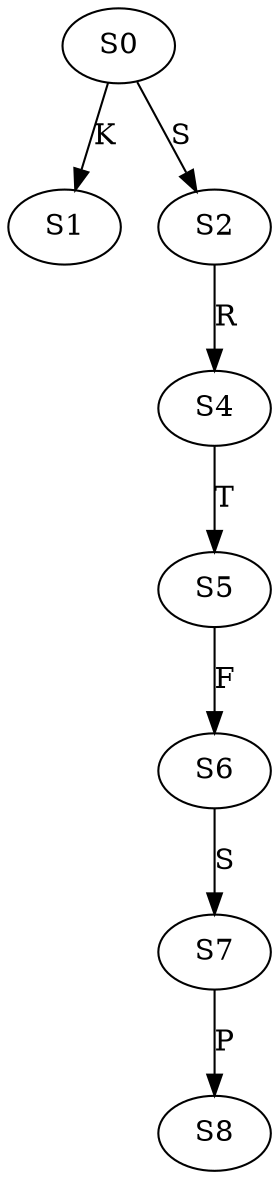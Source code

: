 strict digraph  {
	S0 -> S1 [ label = K ];
	S0 -> S2 [ label = S ];
	S2 -> S4 [ label = R ];
	S4 -> S5 [ label = T ];
	S5 -> S6 [ label = F ];
	S6 -> S7 [ label = S ];
	S7 -> S8 [ label = P ];
}
